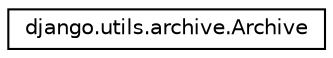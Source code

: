 digraph "Graphical Class Hierarchy"
{
 // LATEX_PDF_SIZE
  edge [fontname="Helvetica",fontsize="10",labelfontname="Helvetica",labelfontsize="10"];
  node [fontname="Helvetica",fontsize="10",shape=record];
  rankdir="LR";
  Node0 [label="django.utils.archive.Archive",height=0.2,width=0.4,color="black", fillcolor="white", style="filled",URL="$classdjango_1_1utils_1_1archive_1_1_archive.html",tooltip=" "];
}
